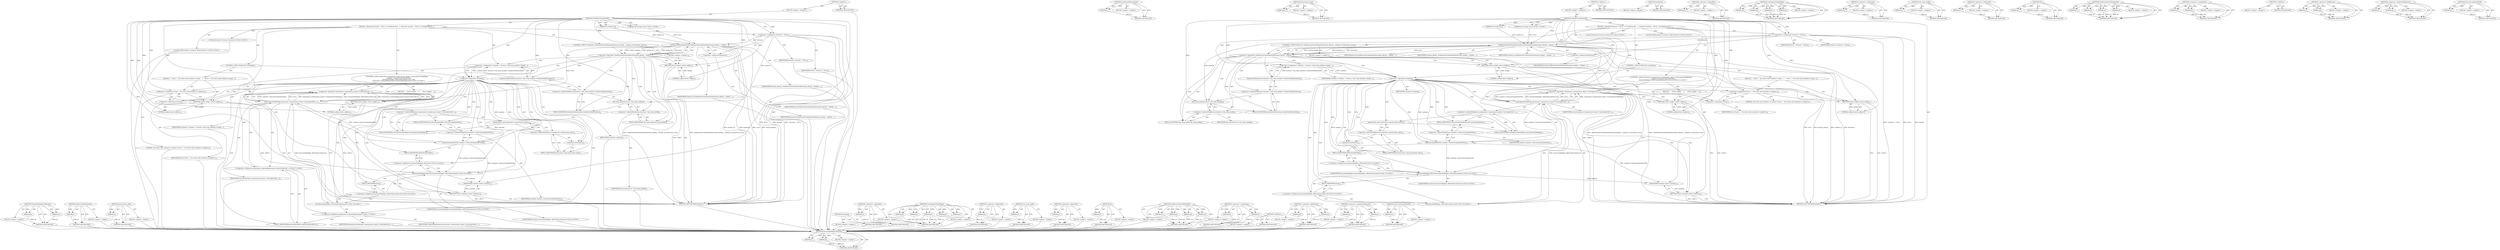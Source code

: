 digraph "GetLastCommittedURL" {
vulnerable_167 [label=<(METHOD,SessionTabHelper.IdForTab)>];
vulnerable_168 [label=<(PARAM,p1)>];
vulnerable_169 [label=<(PARAM,p2)>];
vulnerable_170 [label=<(BLOCK,&lt;empty&gt;,&lt;empty&gt;)>];
vulnerable_171 [label=<(METHOD_RETURN,ANY)>];
vulnerable_123 [label=<(METHOD,GetActiveWebContents)>];
vulnerable_124 [label=<(PARAM,p1)>];
vulnerable_125 [label=<(BLOCK,&lt;empty&gt;,&lt;empty&gt;)>];
vulnerable_126 [label=<(METHOD_RETURN,ANY)>];
vulnerable_147 [label=<(METHOD,permissions_data)>];
vulnerable_148 [label=<(PARAM,p1)>];
vulnerable_149 [label=<(BLOCK,&lt;empty&gt;,&lt;empty&gt;)>];
vulnerable_150 [label=<(METHOD_RETURN,ANY)>];
vulnerable_6 [label=<(METHOD,&lt;global&gt;)<SUB>1</SUB>>];
vulnerable_7 [label=<(BLOCK,&lt;empty&gt;,&lt;empty&gt;)<SUB>1</SUB>>];
vulnerable_8 [label=<(METHOD,GetWebContentsForID)<SUB>1</SUB>>];
vulnerable_9 [label=<(PARAM,int window_id)<SUB>2</SUB>>];
vulnerable_10 [label="<(PARAM,std::string* error)<SUB>3</SUB>>"];
vulnerable_11 [label=<(BLOCK,{
  Browser* browser = NULL;
  if (!GetBrowserF...,{
  Browser* browser = NULL;
  if (!GetBrowserF...)<SUB>3</SUB>>];
vulnerable_12 [label="<(LOCAL,Browser* browser: Browser*)<SUB>4</SUB>>"];
vulnerable_13 [label=<(&lt;operator&gt;.assignment,* browser = NULL)<SUB>4</SUB>>];
vulnerable_14 [label=<(IDENTIFIER,browser,* browser = NULL)<SUB>4</SUB>>];
vulnerable_15 [label=<(IDENTIFIER,NULL,* browser = NULL)<SUB>4</SUB>>];
vulnerable_16 [label=<(CONTROL_STRUCTURE,IF,if (!GetBrowserFromWindowID(chrome_details_, window_id, &amp;browser, error)))<SUB>5</SUB>>];
vulnerable_17 [label=<(&lt;operator&gt;.logicalNot,!GetBrowserFromWindowID(chrome_details_, window...)<SUB>5</SUB>>];
vulnerable_18 [label=<(GetBrowserFromWindowID,GetBrowserFromWindowID(chrome_details_, window_...)<SUB>5</SUB>>];
vulnerable_19 [label=<(IDENTIFIER,chrome_details_,GetBrowserFromWindowID(chrome_details_, window_...)<SUB>5</SUB>>];
vulnerable_20 [label=<(IDENTIFIER,window_id,GetBrowserFromWindowID(chrome_details_, window_...)<SUB>5</SUB>>];
vulnerable_21 [label=<(&lt;operator&gt;.addressOf,&amp;browser)<SUB>5</SUB>>];
vulnerable_22 [label=<(IDENTIFIER,browser,GetBrowserFromWindowID(chrome_details_, window_...)<SUB>5</SUB>>];
vulnerable_23 [label=<(IDENTIFIER,error,GetBrowserFromWindowID(chrome_details_, window_...)<SUB>5</SUB>>];
vulnerable_24 [label=<(BLOCK,&lt;empty&gt;,&lt;empty&gt;)<SUB>6</SUB>>];
vulnerable_25 [label=<(RETURN,return nullptr;,return nullptr;)<SUB>6</SUB>>];
vulnerable_26 [label=<(LITERAL,nullptr,return nullptr;)<SUB>6</SUB>>];
vulnerable_27 [label="<(LOCAL,WebContents* contents: WebContents*)<SUB>8</SUB>>"];
vulnerable_28 [label=<(&lt;operator&gt;.assignment,* contents = browser-&gt;tab_strip_model()-&gt;GetAct...)<SUB>8</SUB>>];
vulnerable_29 [label=<(IDENTIFIER,contents,* contents = browser-&gt;tab_strip_model()-&gt;GetAct...)<SUB>8</SUB>>];
vulnerable_30 [label=<(GetActiveWebContents,browser-&gt;tab_strip_model()-&gt;GetActiveWebContents())<SUB>8</SUB>>];
vulnerable_31 [label=<(&lt;operator&gt;.indirectFieldAccess,browser-&gt;tab_strip_model()-&gt;GetActiveWebContents)<SUB>8</SUB>>];
vulnerable_32 [label=<(tab_strip_model,browser-&gt;tab_strip_model())<SUB>8</SUB>>];
vulnerable_33 [label=<(&lt;operator&gt;.indirectFieldAccess,browser-&gt;tab_strip_model)<SUB>8</SUB>>];
vulnerable_34 [label=<(IDENTIFIER,browser,browser-&gt;tab_strip_model())<SUB>8</SUB>>];
vulnerable_35 [label=<(FIELD_IDENTIFIER,tab_strip_model,tab_strip_model)<SUB>8</SUB>>];
vulnerable_36 [label=<(FIELD_IDENTIFIER,GetActiveWebContents,GetActiveWebContents)<SUB>8</SUB>>];
vulnerable_37 [label=<(CONTROL_STRUCTURE,IF,if (!contents))<SUB>9</SUB>>];
vulnerable_38 [label=<(&lt;operator&gt;.logicalNot,!contents)<SUB>9</SUB>>];
vulnerable_39 [label=<(IDENTIFIER,contents,!contents)<SUB>9</SUB>>];
vulnerable_40 [label=<(BLOCK,{
    *error = &quot;No active web contents to captu...,{
    *error = &quot;No active web contents to captu...)<SUB>9</SUB>>];
vulnerable_41 [label=<(&lt;operator&gt;.assignment,*error = &quot;No active web contents to capture&quot;)<SUB>10</SUB>>];
vulnerable_42 [label=<(&lt;operator&gt;.indirection,*error)<SUB>10</SUB>>];
vulnerable_43 [label=<(IDENTIFIER,error,*error = &quot;No active web contents to capture&quot;)<SUB>10</SUB>>];
vulnerable_44 [label=<(LITERAL,&quot;No active web contents to capture&quot;,*error = &quot;No active web contents to capture&quot;)<SUB>10</SUB>>];
vulnerable_45 [label=<(RETURN,return nullptr;,return nullptr;)<SUB>11</SUB>>];
vulnerable_46 [label=<(LITERAL,nullptr,return nullptr;)<SUB>11</SUB>>];
vulnerable_47 [label="<(CONTROL_STRUCTURE,IF,if (!extension()-&gt;permissions_data()-&gt;CanCaptureVisiblePage(
           contents-&gt;GetLastCommittedURL(),
          SessionTabHelper::IdForTab(contents).id(), error)))<SUB>14</SUB>>"];
vulnerable_48 [label=<(&lt;operator&gt;.logicalNot,!extension()-&gt;permissions_data()-&gt;CanCaptureVis...)<SUB>14</SUB>>];
vulnerable_49 [label=<(CanCaptureVisiblePage,extension()-&gt;permissions_data()-&gt;CanCaptureVisi...)<SUB>14</SUB>>];
vulnerable_50 [label=<(&lt;operator&gt;.indirectFieldAccess,extension()-&gt;permissions_data()-&gt;CanCaptureVisi...)<SUB>14</SUB>>];
vulnerable_51 [label=<(permissions_data,extension()-&gt;permissions_data())<SUB>14</SUB>>];
vulnerable_52 [label=<(&lt;operator&gt;.indirectFieldAccess,extension()-&gt;permissions_data)<SUB>14</SUB>>];
vulnerable_53 [label=<(extension,extension())<SUB>14</SUB>>];
vulnerable_54 [label=<(FIELD_IDENTIFIER,permissions_data,permissions_data)<SUB>14</SUB>>];
vulnerable_55 [label=<(FIELD_IDENTIFIER,CanCaptureVisiblePage,CanCaptureVisiblePage)<SUB>14</SUB>>];
vulnerable_56 [label=<(GetLastCommittedURL,contents-&gt;GetLastCommittedURL())<SUB>15</SUB>>];
vulnerable_57 [label=<(&lt;operator&gt;.indirectFieldAccess,contents-&gt;GetLastCommittedURL)<SUB>15</SUB>>];
vulnerable_58 [label=<(IDENTIFIER,contents,contents-&gt;GetLastCommittedURL())<SUB>15</SUB>>];
vulnerable_59 [label=<(FIELD_IDENTIFIER,GetLastCommittedURL,GetLastCommittedURL)<SUB>15</SUB>>];
vulnerable_60 [label="<(id,SessionTabHelper::IdForTab(contents).id())<SUB>16</SUB>>"];
vulnerable_61 [label="<(&lt;operator&gt;.fieldAccess,SessionTabHelper::IdForTab(contents).id)<SUB>16</SUB>>"];
vulnerable_62 [label="<(SessionTabHelper.IdForTab,SessionTabHelper::IdForTab(contents))<SUB>16</SUB>>"];
vulnerable_63 [label="<(&lt;operator&gt;.fieldAccess,SessionTabHelper::IdForTab)<SUB>16</SUB>>"];
vulnerable_64 [label="<(IDENTIFIER,SessionTabHelper,SessionTabHelper::IdForTab(contents))<SUB>16</SUB>>"];
vulnerable_65 [label=<(FIELD_IDENTIFIER,IdForTab,IdForTab)<SUB>16</SUB>>];
vulnerable_66 [label="<(IDENTIFIER,contents,SessionTabHelper::IdForTab(contents))<SUB>16</SUB>>"];
vulnerable_67 [label=<(FIELD_IDENTIFIER,id,id)<SUB>16</SUB>>];
vulnerable_68 [label=<(IDENTIFIER,error,extension()-&gt;permissions_data()-&gt;CanCaptureVisi...)<SUB>16</SUB>>];
vulnerable_69 [label=<(BLOCK,{
     return nullptr;
   },{
     return nullptr;
   })<SUB>16</SUB>>];
vulnerable_70 [label=<(RETURN,return nullptr;,return nullptr;)<SUB>17</SUB>>];
vulnerable_71 [label=<(LITERAL,nullptr,return nullptr;)<SUB>17</SUB>>];
vulnerable_72 [label=<(RETURN,return contents;,return contents;)<SUB>19</SUB>>];
vulnerable_73 [label=<(IDENTIFIER,contents,return contents;)<SUB>19</SUB>>];
vulnerable_74 [label=<(METHOD_RETURN,WebContents)<SUB>1</SUB>>];
vulnerable_76 [label=<(METHOD_RETURN,ANY)<SUB>1</SUB>>];
vulnerable_151 [label=<(METHOD,extension)>];
vulnerable_152 [label=<(BLOCK,&lt;empty&gt;,&lt;empty&gt;)>];
vulnerable_153 [label=<(METHOD_RETURN,ANY)>];
vulnerable_108 [label=<(METHOD,&lt;operator&gt;.logicalNot)>];
vulnerable_109 [label=<(PARAM,p1)>];
vulnerable_110 [label=<(BLOCK,&lt;empty&gt;,&lt;empty&gt;)>];
vulnerable_111 [label=<(METHOD_RETURN,ANY)>];
vulnerable_140 [label=<(METHOD,CanCaptureVisiblePage)>];
vulnerable_141 [label=<(PARAM,p1)>];
vulnerable_142 [label=<(PARAM,p2)>];
vulnerable_143 [label=<(PARAM,p3)>];
vulnerable_144 [label=<(PARAM,p4)>];
vulnerable_145 [label=<(BLOCK,&lt;empty&gt;,&lt;empty&gt;)>];
vulnerable_146 [label=<(METHOD_RETURN,ANY)>];
vulnerable_136 [label=<(METHOD,&lt;operator&gt;.indirection)>];
vulnerable_137 [label=<(PARAM,p1)>];
vulnerable_138 [label=<(BLOCK,&lt;empty&gt;,&lt;empty&gt;)>];
vulnerable_139 [label=<(METHOD_RETURN,ANY)>];
vulnerable_132 [label=<(METHOD,tab_strip_model)>];
vulnerable_133 [label=<(PARAM,p1)>];
vulnerable_134 [label=<(BLOCK,&lt;empty&gt;,&lt;empty&gt;)>];
vulnerable_135 [label=<(METHOD_RETURN,ANY)>];
vulnerable_119 [label=<(METHOD,&lt;operator&gt;.addressOf)>];
vulnerable_120 [label=<(PARAM,p1)>];
vulnerable_121 [label=<(BLOCK,&lt;empty&gt;,&lt;empty&gt;)>];
vulnerable_122 [label=<(METHOD_RETURN,ANY)>];
vulnerable_158 [label=<(METHOD,id)>];
vulnerable_159 [label=<(PARAM,p1)>];
vulnerable_160 [label=<(BLOCK,&lt;empty&gt;,&lt;empty&gt;)>];
vulnerable_161 [label=<(METHOD_RETURN,ANY)>];
vulnerable_112 [label=<(METHOD,GetBrowserFromWindowID)>];
vulnerable_113 [label=<(PARAM,p1)>];
vulnerable_114 [label=<(PARAM,p2)>];
vulnerable_115 [label=<(PARAM,p3)>];
vulnerable_116 [label=<(PARAM,p4)>];
vulnerable_117 [label=<(BLOCK,&lt;empty&gt;,&lt;empty&gt;)>];
vulnerable_118 [label=<(METHOD_RETURN,ANY)>];
vulnerable_103 [label=<(METHOD,&lt;operator&gt;.assignment)>];
vulnerable_104 [label=<(PARAM,p1)>];
vulnerable_105 [label=<(PARAM,p2)>];
vulnerable_106 [label=<(BLOCK,&lt;empty&gt;,&lt;empty&gt;)>];
vulnerable_107 [label=<(METHOD_RETURN,ANY)>];
vulnerable_97 [label=<(METHOD,&lt;global&gt;)<SUB>1</SUB>>];
vulnerable_98 [label=<(BLOCK,&lt;empty&gt;,&lt;empty&gt;)>];
vulnerable_99 [label=<(METHOD_RETURN,ANY)>];
vulnerable_162 [label=<(METHOD,&lt;operator&gt;.fieldAccess)>];
vulnerable_163 [label=<(PARAM,p1)>];
vulnerable_164 [label=<(PARAM,p2)>];
vulnerable_165 [label=<(BLOCK,&lt;empty&gt;,&lt;empty&gt;)>];
vulnerable_166 [label=<(METHOD_RETURN,ANY)>];
vulnerable_127 [label=<(METHOD,&lt;operator&gt;.indirectFieldAccess)>];
vulnerable_128 [label=<(PARAM,p1)>];
vulnerable_129 [label=<(PARAM,p2)>];
vulnerable_130 [label=<(BLOCK,&lt;empty&gt;,&lt;empty&gt;)>];
vulnerable_131 [label=<(METHOD_RETURN,ANY)>];
vulnerable_154 [label=<(METHOD,GetLastCommittedURL)>];
vulnerable_155 [label=<(PARAM,p1)>];
vulnerable_156 [label=<(BLOCK,&lt;empty&gt;,&lt;empty&gt;)>];
vulnerable_157 [label=<(METHOD_RETURN,ANY)>];
fixed_175 [label=<(METHOD,SessionTabHelper.IdForTab)>];
fixed_176 [label=<(PARAM,p1)>];
fixed_177 [label=<(PARAM,p2)>];
fixed_178 [label=<(BLOCK,&lt;empty&gt;,&lt;empty&gt;)>];
fixed_179 [label=<(METHOD_RETURN,ANY)>];
fixed_130 [label=<(METHOD,GetActiveWebContents)>];
fixed_131 [label=<(PARAM,p1)>];
fixed_132 [label=<(BLOCK,&lt;empty&gt;,&lt;empty&gt;)>];
fixed_133 [label=<(METHOD_RETURN,ANY)>];
fixed_155 [label=<(METHOD,permissions_data)>];
fixed_156 [label=<(PARAM,p1)>];
fixed_157 [label=<(BLOCK,&lt;empty&gt;,&lt;empty&gt;)>];
fixed_158 [label=<(METHOD_RETURN,ANY)>];
fixed_6 [label=<(METHOD,&lt;global&gt;)<SUB>1</SUB>>];
fixed_7 [label=<(BLOCK,&lt;empty&gt;,&lt;empty&gt;)<SUB>1</SUB>>];
fixed_8 [label=<(METHOD,GetWebContentsForID)<SUB>1</SUB>>];
fixed_9 [label=<(PARAM,int window_id)<SUB>2</SUB>>];
fixed_10 [label="<(PARAM,std::string* error)<SUB>3</SUB>>"];
fixed_11 [label=<(BLOCK,{
  Browser* browser = NULL;
  if (!GetBrowserF...,{
  Browser* browser = NULL;
  if (!GetBrowserF...)<SUB>3</SUB>>];
fixed_12 [label="<(LOCAL,Browser* browser: Browser*)<SUB>4</SUB>>"];
fixed_13 [label=<(&lt;operator&gt;.assignment,* browser = NULL)<SUB>4</SUB>>];
fixed_14 [label=<(IDENTIFIER,browser,* browser = NULL)<SUB>4</SUB>>];
fixed_15 [label=<(IDENTIFIER,NULL,* browser = NULL)<SUB>4</SUB>>];
fixed_16 [label=<(CONTROL_STRUCTURE,IF,if (!GetBrowserFromWindowID(chrome_details_, window_id, &amp;browser, error)))<SUB>5</SUB>>];
fixed_17 [label=<(&lt;operator&gt;.logicalNot,!GetBrowserFromWindowID(chrome_details_, window...)<SUB>5</SUB>>];
fixed_18 [label=<(GetBrowserFromWindowID,GetBrowserFromWindowID(chrome_details_, window_...)<SUB>5</SUB>>];
fixed_19 [label=<(IDENTIFIER,chrome_details_,GetBrowserFromWindowID(chrome_details_, window_...)<SUB>5</SUB>>];
fixed_20 [label=<(IDENTIFIER,window_id,GetBrowserFromWindowID(chrome_details_, window_...)<SUB>5</SUB>>];
fixed_21 [label=<(&lt;operator&gt;.addressOf,&amp;browser)<SUB>5</SUB>>];
fixed_22 [label=<(IDENTIFIER,browser,GetBrowserFromWindowID(chrome_details_, window_...)<SUB>5</SUB>>];
fixed_23 [label=<(IDENTIFIER,error,GetBrowserFromWindowID(chrome_details_, window_...)<SUB>5</SUB>>];
fixed_24 [label=<(BLOCK,&lt;empty&gt;,&lt;empty&gt;)<SUB>6</SUB>>];
fixed_25 [label=<(RETURN,return nullptr;,return nullptr;)<SUB>6</SUB>>];
fixed_26 [label=<(LITERAL,nullptr,return nullptr;)<SUB>6</SUB>>];
fixed_27 [label="<(LOCAL,WebContents* contents: WebContents*)<SUB>8</SUB>>"];
fixed_28 [label=<(&lt;operator&gt;.assignment,* contents = browser-&gt;tab_strip_model()-&gt;GetAct...)<SUB>8</SUB>>];
fixed_29 [label=<(IDENTIFIER,contents,* contents = browser-&gt;tab_strip_model()-&gt;GetAct...)<SUB>8</SUB>>];
fixed_30 [label=<(GetActiveWebContents,browser-&gt;tab_strip_model()-&gt;GetActiveWebContents())<SUB>8</SUB>>];
fixed_31 [label=<(&lt;operator&gt;.indirectFieldAccess,browser-&gt;tab_strip_model()-&gt;GetActiveWebContents)<SUB>8</SUB>>];
fixed_32 [label=<(tab_strip_model,browser-&gt;tab_strip_model())<SUB>8</SUB>>];
fixed_33 [label=<(&lt;operator&gt;.indirectFieldAccess,browser-&gt;tab_strip_model)<SUB>8</SUB>>];
fixed_34 [label=<(IDENTIFIER,browser,browser-&gt;tab_strip_model())<SUB>8</SUB>>];
fixed_35 [label=<(FIELD_IDENTIFIER,tab_strip_model,tab_strip_model)<SUB>8</SUB>>];
fixed_36 [label=<(FIELD_IDENTIFIER,GetActiveWebContents,GetActiveWebContents)<SUB>8</SUB>>];
fixed_37 [label=<(CONTROL_STRUCTURE,IF,if (!contents))<SUB>9</SUB>>];
fixed_38 [label=<(&lt;operator&gt;.logicalNot,!contents)<SUB>9</SUB>>];
fixed_39 [label=<(IDENTIFIER,contents,!contents)<SUB>9</SUB>>];
fixed_40 [label=<(BLOCK,{
    *error = &quot;No active web contents to captu...,{
    *error = &quot;No active web contents to captu...)<SUB>9</SUB>>];
fixed_41 [label=<(&lt;operator&gt;.assignment,*error = &quot;No active web contents to capture&quot;)<SUB>10</SUB>>];
fixed_42 [label=<(&lt;operator&gt;.indirection,*error)<SUB>10</SUB>>];
fixed_43 [label=<(IDENTIFIER,error,*error = &quot;No active web contents to capture&quot;)<SUB>10</SUB>>];
fixed_44 [label=<(LITERAL,&quot;No active web contents to capture&quot;,*error = &quot;No active web contents to capture&quot;)<SUB>10</SUB>>];
fixed_45 [label=<(RETURN,return nullptr;,return nullptr;)<SUB>11</SUB>>];
fixed_46 [label=<(LITERAL,nullptr,return nullptr;)<SUB>11</SUB>>];
fixed_47 [label="<(CONTROL_STRUCTURE,IF,if (!extension()-&gt;permissions_data()-&gt;CanCaptureVisiblePage(
           contents-&gt;GetLastCommittedURL(),
          SessionTabHelper::IdForTab(contents).id(), error,
          extensions::CaptureRequirement::kActiveTabOrAllUrls)))<SUB>14</SUB>>"];
fixed_48 [label=<(&lt;operator&gt;.logicalNot,!extension()-&gt;permissions_data()-&gt;CanCaptureVis...)<SUB>14</SUB>>];
fixed_49 [label=<(CanCaptureVisiblePage,extension()-&gt;permissions_data()-&gt;CanCaptureVisi...)<SUB>14</SUB>>];
fixed_50 [label=<(&lt;operator&gt;.indirectFieldAccess,extension()-&gt;permissions_data()-&gt;CanCaptureVisi...)<SUB>14</SUB>>];
fixed_51 [label=<(permissions_data,extension()-&gt;permissions_data())<SUB>14</SUB>>];
fixed_52 [label=<(&lt;operator&gt;.indirectFieldAccess,extension()-&gt;permissions_data)<SUB>14</SUB>>];
fixed_53 [label=<(extension,extension())<SUB>14</SUB>>];
fixed_54 [label=<(FIELD_IDENTIFIER,permissions_data,permissions_data)<SUB>14</SUB>>];
fixed_55 [label=<(FIELD_IDENTIFIER,CanCaptureVisiblePage,CanCaptureVisiblePage)<SUB>14</SUB>>];
fixed_56 [label=<(GetLastCommittedURL,contents-&gt;GetLastCommittedURL())<SUB>15</SUB>>];
fixed_57 [label=<(&lt;operator&gt;.indirectFieldAccess,contents-&gt;GetLastCommittedURL)<SUB>15</SUB>>];
fixed_58 [label=<(IDENTIFIER,contents,contents-&gt;GetLastCommittedURL())<SUB>15</SUB>>];
fixed_59 [label=<(FIELD_IDENTIFIER,GetLastCommittedURL,GetLastCommittedURL)<SUB>15</SUB>>];
fixed_60 [label="<(id,SessionTabHelper::IdForTab(contents).id())<SUB>16</SUB>>"];
fixed_61 [label="<(&lt;operator&gt;.fieldAccess,SessionTabHelper::IdForTab(contents).id)<SUB>16</SUB>>"];
fixed_62 [label="<(SessionTabHelper.IdForTab,SessionTabHelper::IdForTab(contents))<SUB>16</SUB>>"];
fixed_63 [label="<(&lt;operator&gt;.fieldAccess,SessionTabHelper::IdForTab)<SUB>16</SUB>>"];
fixed_64 [label="<(IDENTIFIER,SessionTabHelper,SessionTabHelper::IdForTab(contents))<SUB>16</SUB>>"];
fixed_65 [label=<(FIELD_IDENTIFIER,IdForTab,IdForTab)<SUB>16</SUB>>];
fixed_66 [label="<(IDENTIFIER,contents,SessionTabHelper::IdForTab(contents))<SUB>16</SUB>>"];
fixed_67 [label=<(FIELD_IDENTIFIER,id,id)<SUB>16</SUB>>];
fixed_68 [label=<(IDENTIFIER,error,extension()-&gt;permissions_data()-&gt;CanCaptureVisi...)<SUB>16</SUB>>];
fixed_69 [label="<(&lt;operator&gt;.fieldAccess,extensions::CaptureRequirement::kActiveTabOrAll...)<SUB>17</SUB>>"];
fixed_70 [label="<(&lt;operator&gt;.fieldAccess,extensions::CaptureRequirement)<SUB>17</SUB>>"];
fixed_71 [label=<(IDENTIFIER,extensions,extension()-&gt;permissions_data()-&gt;CanCaptureVisi...)<SUB>17</SUB>>];
fixed_72 [label=<(IDENTIFIER,CaptureRequirement,extension()-&gt;permissions_data()-&gt;CanCaptureVisi...)<SUB>17</SUB>>];
fixed_73 [label=<(FIELD_IDENTIFIER,kActiveTabOrAllUrls,kActiveTabOrAllUrls)<SUB>17</SUB>>];
fixed_74 [label=<(BLOCK,{
     return nullptr;
   },{
     return nullptr;
   })<SUB>17</SUB>>];
fixed_75 [label=<(RETURN,return nullptr;,return nullptr;)<SUB>18</SUB>>];
fixed_76 [label=<(LITERAL,nullptr,return nullptr;)<SUB>18</SUB>>];
fixed_77 [label=<(RETURN,return contents;,return contents;)<SUB>20</SUB>>];
fixed_78 [label=<(IDENTIFIER,contents,return contents;)<SUB>20</SUB>>];
fixed_79 [label=<(METHOD_RETURN,WebContents)<SUB>1</SUB>>];
fixed_81 [label=<(METHOD_RETURN,ANY)<SUB>1</SUB>>];
fixed_159 [label=<(METHOD,extension)>];
fixed_160 [label=<(BLOCK,&lt;empty&gt;,&lt;empty&gt;)>];
fixed_161 [label=<(METHOD_RETURN,ANY)>];
fixed_115 [label=<(METHOD,&lt;operator&gt;.logicalNot)>];
fixed_116 [label=<(PARAM,p1)>];
fixed_117 [label=<(BLOCK,&lt;empty&gt;,&lt;empty&gt;)>];
fixed_118 [label=<(METHOD_RETURN,ANY)>];
fixed_147 [label=<(METHOD,CanCaptureVisiblePage)>];
fixed_148 [label=<(PARAM,p1)>];
fixed_149 [label=<(PARAM,p2)>];
fixed_150 [label=<(PARAM,p3)>];
fixed_151 [label=<(PARAM,p4)>];
fixed_152 [label=<(PARAM,p5)>];
fixed_153 [label=<(BLOCK,&lt;empty&gt;,&lt;empty&gt;)>];
fixed_154 [label=<(METHOD_RETURN,ANY)>];
fixed_143 [label=<(METHOD,&lt;operator&gt;.indirection)>];
fixed_144 [label=<(PARAM,p1)>];
fixed_145 [label=<(BLOCK,&lt;empty&gt;,&lt;empty&gt;)>];
fixed_146 [label=<(METHOD_RETURN,ANY)>];
fixed_139 [label=<(METHOD,tab_strip_model)>];
fixed_140 [label=<(PARAM,p1)>];
fixed_141 [label=<(BLOCK,&lt;empty&gt;,&lt;empty&gt;)>];
fixed_142 [label=<(METHOD_RETURN,ANY)>];
fixed_126 [label=<(METHOD,&lt;operator&gt;.addressOf)>];
fixed_127 [label=<(PARAM,p1)>];
fixed_128 [label=<(BLOCK,&lt;empty&gt;,&lt;empty&gt;)>];
fixed_129 [label=<(METHOD_RETURN,ANY)>];
fixed_166 [label=<(METHOD,id)>];
fixed_167 [label=<(PARAM,p1)>];
fixed_168 [label=<(BLOCK,&lt;empty&gt;,&lt;empty&gt;)>];
fixed_169 [label=<(METHOD_RETURN,ANY)>];
fixed_119 [label=<(METHOD,GetBrowserFromWindowID)>];
fixed_120 [label=<(PARAM,p1)>];
fixed_121 [label=<(PARAM,p2)>];
fixed_122 [label=<(PARAM,p3)>];
fixed_123 [label=<(PARAM,p4)>];
fixed_124 [label=<(BLOCK,&lt;empty&gt;,&lt;empty&gt;)>];
fixed_125 [label=<(METHOD_RETURN,ANY)>];
fixed_110 [label=<(METHOD,&lt;operator&gt;.assignment)>];
fixed_111 [label=<(PARAM,p1)>];
fixed_112 [label=<(PARAM,p2)>];
fixed_113 [label=<(BLOCK,&lt;empty&gt;,&lt;empty&gt;)>];
fixed_114 [label=<(METHOD_RETURN,ANY)>];
fixed_104 [label=<(METHOD,&lt;global&gt;)<SUB>1</SUB>>];
fixed_105 [label=<(BLOCK,&lt;empty&gt;,&lt;empty&gt;)>];
fixed_106 [label=<(METHOD_RETURN,ANY)>];
fixed_170 [label=<(METHOD,&lt;operator&gt;.fieldAccess)>];
fixed_171 [label=<(PARAM,p1)>];
fixed_172 [label=<(PARAM,p2)>];
fixed_173 [label=<(BLOCK,&lt;empty&gt;,&lt;empty&gt;)>];
fixed_174 [label=<(METHOD_RETURN,ANY)>];
fixed_134 [label=<(METHOD,&lt;operator&gt;.indirectFieldAccess)>];
fixed_135 [label=<(PARAM,p1)>];
fixed_136 [label=<(PARAM,p2)>];
fixed_137 [label=<(BLOCK,&lt;empty&gt;,&lt;empty&gt;)>];
fixed_138 [label=<(METHOD_RETURN,ANY)>];
fixed_162 [label=<(METHOD,GetLastCommittedURL)>];
fixed_163 [label=<(PARAM,p1)>];
fixed_164 [label=<(BLOCK,&lt;empty&gt;,&lt;empty&gt;)>];
fixed_165 [label=<(METHOD_RETURN,ANY)>];
vulnerable_167 -> vulnerable_168  [key=0, label="AST: "];
vulnerable_167 -> vulnerable_168  [key=1, label="DDG: "];
vulnerable_167 -> vulnerable_170  [key=0, label="AST: "];
vulnerable_167 -> vulnerable_169  [key=0, label="AST: "];
vulnerable_167 -> vulnerable_169  [key=1, label="DDG: "];
vulnerable_167 -> vulnerable_171  [key=0, label="AST: "];
vulnerable_167 -> vulnerable_171  [key=1, label="CFG: "];
vulnerable_168 -> vulnerable_171  [key=0, label="DDG: p1"];
vulnerable_169 -> vulnerable_171  [key=0, label="DDG: p2"];
vulnerable_123 -> vulnerable_124  [key=0, label="AST: "];
vulnerable_123 -> vulnerable_124  [key=1, label="DDG: "];
vulnerable_123 -> vulnerable_125  [key=0, label="AST: "];
vulnerable_123 -> vulnerable_126  [key=0, label="AST: "];
vulnerable_123 -> vulnerable_126  [key=1, label="CFG: "];
vulnerable_124 -> vulnerable_126  [key=0, label="DDG: p1"];
vulnerable_147 -> vulnerable_148  [key=0, label="AST: "];
vulnerable_147 -> vulnerable_148  [key=1, label="DDG: "];
vulnerable_147 -> vulnerable_149  [key=0, label="AST: "];
vulnerable_147 -> vulnerable_150  [key=0, label="AST: "];
vulnerable_147 -> vulnerable_150  [key=1, label="CFG: "];
vulnerable_148 -> vulnerable_150  [key=0, label="DDG: p1"];
vulnerable_6 -> vulnerable_7  [key=0, label="AST: "];
vulnerable_6 -> vulnerable_76  [key=0, label="AST: "];
vulnerable_6 -> vulnerable_76  [key=1, label="CFG: "];
vulnerable_7 -> vulnerable_8  [key=0, label="AST: "];
vulnerable_8 -> vulnerable_9  [key=0, label="AST: "];
vulnerable_8 -> vulnerable_9  [key=1, label="DDG: "];
vulnerable_8 -> vulnerable_10  [key=0, label="AST: "];
vulnerable_8 -> vulnerable_10  [key=1, label="DDG: "];
vulnerable_8 -> vulnerable_11  [key=0, label="AST: "];
vulnerable_8 -> vulnerable_74  [key=0, label="AST: "];
vulnerable_8 -> vulnerable_13  [key=0, label="CFG: "];
vulnerable_8 -> vulnerable_13  [key=1, label="DDG: "];
vulnerable_8 -> vulnerable_73  [key=0, label="DDG: "];
vulnerable_8 -> vulnerable_25  [key=0, label="DDG: "];
vulnerable_8 -> vulnerable_38  [key=0, label="DDG: "];
vulnerable_8 -> vulnerable_41  [key=0, label="DDG: "];
vulnerable_8 -> vulnerable_45  [key=0, label="DDG: "];
vulnerable_8 -> vulnerable_70  [key=0, label="DDG: "];
vulnerable_8 -> vulnerable_18  [key=0, label="DDG: "];
vulnerable_8 -> vulnerable_26  [key=0, label="DDG: "];
vulnerable_8 -> vulnerable_46  [key=0, label="DDG: "];
vulnerable_8 -> vulnerable_49  [key=0, label="DDG: "];
vulnerable_8 -> vulnerable_71  [key=0, label="DDG: "];
vulnerable_8 -> vulnerable_32  [key=0, label="DDG: "];
vulnerable_8 -> vulnerable_62  [key=0, label="DDG: "];
vulnerable_9 -> vulnerable_18  [key=0, label="DDG: window_id"];
vulnerable_10 -> vulnerable_18  [key=0, label="DDG: error"];
vulnerable_11 -> vulnerable_12  [key=0, label="AST: "];
vulnerable_11 -> vulnerable_13  [key=0, label="AST: "];
vulnerable_11 -> vulnerable_16  [key=0, label="AST: "];
vulnerable_11 -> vulnerable_27  [key=0, label="AST: "];
vulnerable_11 -> vulnerable_28  [key=0, label="AST: "];
vulnerable_11 -> vulnerable_37  [key=0, label="AST: "];
vulnerable_11 -> vulnerable_47  [key=0, label="AST: "];
vulnerable_11 -> vulnerable_72  [key=0, label="AST: "];
vulnerable_13 -> vulnerable_14  [key=0, label="AST: "];
vulnerable_13 -> vulnerable_15  [key=0, label="AST: "];
vulnerable_13 -> vulnerable_21  [key=0, label="CFG: "];
vulnerable_13 -> vulnerable_74  [key=0, label="DDG: browser"];
vulnerable_13 -> vulnerable_74  [key=1, label="DDG: * browser = NULL"];
vulnerable_13 -> vulnerable_74  [key=2, label="DDG: NULL"];
vulnerable_13 -> vulnerable_18  [key=0, label="DDG: browser"];
vulnerable_13 -> vulnerable_32  [key=0, label="DDG: browser"];
vulnerable_16 -> vulnerable_17  [key=0, label="AST: "];
vulnerable_16 -> vulnerable_24  [key=0, label="AST: "];
vulnerable_17 -> vulnerable_18  [key=0, label="AST: "];
vulnerable_17 -> vulnerable_25  [key=0, label="CFG: "];
vulnerable_17 -> vulnerable_25  [key=1, label="CDG: "];
vulnerable_17 -> vulnerable_35  [key=0, label="CFG: "];
vulnerable_17 -> vulnerable_35  [key=1, label="CDG: "];
vulnerable_17 -> vulnerable_74  [key=0, label="DDG: GetBrowserFromWindowID(chrome_details_, window_id, &amp;browser, error)"];
vulnerable_17 -> vulnerable_74  [key=1, label="DDG: !GetBrowserFromWindowID(chrome_details_, window_id, &amp;browser, error)"];
vulnerable_17 -> vulnerable_30  [key=0, label="CDG: "];
vulnerable_17 -> vulnerable_32  [key=0, label="CDG: "];
vulnerable_17 -> vulnerable_33  [key=0, label="CDG: "];
vulnerable_17 -> vulnerable_28  [key=0, label="CDG: "];
vulnerable_17 -> vulnerable_36  [key=0, label="CDG: "];
vulnerable_17 -> vulnerable_38  [key=0, label="CDG: "];
vulnerable_17 -> vulnerable_31  [key=0, label="CDG: "];
vulnerable_18 -> vulnerable_19  [key=0, label="AST: "];
vulnerable_18 -> vulnerable_20  [key=0, label="AST: "];
vulnerable_18 -> vulnerable_21  [key=0, label="AST: "];
vulnerable_18 -> vulnerable_23  [key=0, label="AST: "];
vulnerable_18 -> vulnerable_17  [key=0, label="CFG: "];
vulnerable_18 -> vulnerable_17  [key=1, label="DDG: chrome_details_"];
vulnerable_18 -> vulnerable_17  [key=2, label="DDG: window_id"];
vulnerable_18 -> vulnerable_17  [key=3, label="DDG: &amp;browser"];
vulnerable_18 -> vulnerable_17  [key=4, label="DDG: error"];
vulnerable_18 -> vulnerable_74  [key=0, label="DDG: window_id"];
vulnerable_18 -> vulnerable_74  [key=1, label="DDG: &amp;browser"];
vulnerable_18 -> vulnerable_74  [key=2, label="DDG: error"];
vulnerable_18 -> vulnerable_74  [key=3, label="DDG: chrome_details_"];
vulnerable_18 -> vulnerable_49  [key=0, label="DDG: error"];
vulnerable_21 -> vulnerable_22  [key=0, label="AST: "];
vulnerable_21 -> vulnerable_18  [key=0, label="CFG: "];
vulnerable_24 -> vulnerable_25  [key=0, label="AST: "];
vulnerable_25 -> vulnerable_26  [key=0, label="AST: "];
vulnerable_25 -> vulnerable_74  [key=0, label="CFG: "];
vulnerable_25 -> vulnerable_74  [key=1, label="DDG: &lt;RET&gt;"];
vulnerable_26 -> vulnerable_25  [key=0, label="DDG: nullptr"];
vulnerable_28 -> vulnerable_29  [key=0, label="AST: "];
vulnerable_28 -> vulnerable_30  [key=0, label="AST: "];
vulnerable_28 -> vulnerable_38  [key=0, label="CFG: "];
vulnerable_28 -> vulnerable_38  [key=1, label="DDG: contents"];
vulnerable_30 -> vulnerable_31  [key=0, label="AST: "];
vulnerable_30 -> vulnerable_28  [key=0, label="CFG: "];
vulnerable_30 -> vulnerable_28  [key=1, label="DDG: browser-&gt;tab_strip_model()-&gt;GetActiveWebContents"];
vulnerable_31 -> vulnerable_32  [key=0, label="AST: "];
vulnerable_31 -> vulnerable_36  [key=0, label="AST: "];
vulnerable_31 -> vulnerable_30  [key=0, label="CFG: "];
vulnerable_32 -> vulnerable_33  [key=0, label="AST: "];
vulnerable_32 -> vulnerable_36  [key=0, label="CFG: "];
vulnerable_33 -> vulnerable_34  [key=0, label="AST: "];
vulnerable_33 -> vulnerable_35  [key=0, label="AST: "];
vulnerable_33 -> vulnerable_32  [key=0, label="CFG: "];
vulnerable_35 -> vulnerable_33  [key=0, label="CFG: "];
vulnerable_36 -> vulnerable_31  [key=0, label="CFG: "];
vulnerable_37 -> vulnerable_38  [key=0, label="AST: "];
vulnerable_37 -> vulnerable_40  [key=0, label="AST: "];
vulnerable_38 -> vulnerable_39  [key=0, label="AST: "];
vulnerable_38 -> vulnerable_53  [key=0, label="CFG: "];
vulnerable_38 -> vulnerable_53  [key=1, label="CDG: "];
vulnerable_38 -> vulnerable_42  [key=0, label="CFG: "];
vulnerable_38 -> vulnerable_42  [key=1, label="CDG: "];
vulnerable_38 -> vulnerable_56  [key=0, label="DDG: contents"];
vulnerable_38 -> vulnerable_56  [key=1, label="CDG: "];
vulnerable_38 -> vulnerable_62  [key=0, label="DDG: contents"];
vulnerable_38 -> vulnerable_62  [key=1, label="CDG: "];
vulnerable_38 -> vulnerable_48  [key=0, label="CDG: "];
vulnerable_38 -> vulnerable_49  [key=0, label="CDG: "];
vulnerable_38 -> vulnerable_60  [key=0, label="CDG: "];
vulnerable_38 -> vulnerable_61  [key=0, label="CDG: "];
vulnerable_38 -> vulnerable_51  [key=0, label="CDG: "];
vulnerable_38 -> vulnerable_57  [key=0, label="CDG: "];
vulnerable_38 -> vulnerable_52  [key=0, label="CDG: "];
vulnerable_38 -> vulnerable_67  [key=0, label="CDG: "];
vulnerable_38 -> vulnerable_41  [key=0, label="CDG: "];
vulnerable_38 -> vulnerable_45  [key=0, label="CDG: "];
vulnerable_38 -> vulnerable_63  [key=0, label="CDG: "];
vulnerable_38 -> vulnerable_65  [key=0, label="CDG: "];
vulnerable_38 -> vulnerable_50  [key=0, label="CDG: "];
vulnerable_38 -> vulnerable_59  [key=0, label="CDG: "];
vulnerable_38 -> vulnerable_55  [key=0, label="CDG: "];
vulnerable_38 -> vulnerable_54  [key=0, label="CDG: "];
vulnerable_40 -> vulnerable_41  [key=0, label="AST: "];
vulnerable_40 -> vulnerable_45  [key=0, label="AST: "];
vulnerable_41 -> vulnerable_42  [key=0, label="AST: "];
vulnerable_41 -> vulnerable_44  [key=0, label="AST: "];
vulnerable_41 -> vulnerable_45  [key=0, label="CFG: "];
vulnerable_42 -> vulnerable_43  [key=0, label="AST: "];
vulnerable_42 -> vulnerable_41  [key=0, label="CFG: "];
vulnerable_45 -> vulnerable_46  [key=0, label="AST: "];
vulnerable_45 -> vulnerable_74  [key=0, label="CFG: "];
vulnerable_45 -> vulnerable_74  [key=1, label="DDG: &lt;RET&gt;"];
vulnerable_46 -> vulnerable_45  [key=0, label="DDG: nullptr"];
vulnerable_47 -> vulnerable_48  [key=0, label="AST: "];
vulnerable_47 -> vulnerable_69  [key=0, label="AST: "];
vulnerable_48 -> vulnerable_49  [key=0, label="AST: "];
vulnerable_48 -> vulnerable_70  [key=0, label="CFG: "];
vulnerable_48 -> vulnerable_70  [key=1, label="CDG: "];
vulnerable_48 -> vulnerable_72  [key=0, label="CFG: "];
vulnerable_48 -> vulnerable_72  [key=1, label="CDG: "];
vulnerable_49 -> vulnerable_50  [key=0, label="AST: "];
vulnerable_49 -> vulnerable_56  [key=0, label="AST: "];
vulnerable_49 -> vulnerable_60  [key=0, label="AST: "];
vulnerable_49 -> vulnerable_68  [key=0, label="AST: "];
vulnerable_49 -> vulnerable_48  [key=0, label="CFG: "];
vulnerable_49 -> vulnerable_48  [key=1, label="DDG: extension()-&gt;permissions_data()-&gt;CanCaptureVisiblePage"];
vulnerable_49 -> vulnerable_48  [key=2, label="DDG: contents-&gt;GetLastCommittedURL()"];
vulnerable_49 -> vulnerable_48  [key=3, label="DDG: SessionTabHelper::IdForTab(contents).id()"];
vulnerable_49 -> vulnerable_48  [key=4, label="DDG: error"];
vulnerable_50 -> vulnerable_51  [key=0, label="AST: "];
vulnerable_50 -> vulnerable_55  [key=0, label="AST: "];
vulnerable_50 -> vulnerable_59  [key=0, label="CFG: "];
vulnerable_51 -> vulnerable_52  [key=0, label="AST: "];
vulnerable_51 -> vulnerable_55  [key=0, label="CFG: "];
vulnerable_52 -> vulnerable_53  [key=0, label="AST: "];
vulnerable_52 -> vulnerable_54  [key=0, label="AST: "];
vulnerable_52 -> vulnerable_51  [key=0, label="CFG: "];
vulnerable_53 -> vulnerable_54  [key=0, label="CFG: "];
vulnerable_54 -> vulnerable_52  [key=0, label="CFG: "];
vulnerable_55 -> vulnerable_50  [key=0, label="CFG: "];
vulnerable_56 -> vulnerable_57  [key=0, label="AST: "];
vulnerable_56 -> vulnerable_65  [key=0, label="CFG: "];
vulnerable_56 -> vulnerable_73  [key=0, label="DDG: contents-&gt;GetLastCommittedURL"];
vulnerable_56 -> vulnerable_49  [key=0, label="DDG: contents-&gt;GetLastCommittedURL"];
vulnerable_56 -> vulnerable_62  [key=0, label="DDG: contents-&gt;GetLastCommittedURL"];
vulnerable_57 -> vulnerable_58  [key=0, label="AST: "];
vulnerable_57 -> vulnerable_59  [key=0, label="AST: "];
vulnerable_57 -> vulnerable_56  [key=0, label="CFG: "];
vulnerable_59 -> vulnerable_57  [key=0, label="CFG: "];
vulnerable_60 -> vulnerable_61  [key=0, label="AST: "];
vulnerable_60 -> vulnerable_49  [key=0, label="CFG: "];
vulnerable_60 -> vulnerable_49  [key=1, label="DDG: SessionTabHelper::IdForTab(contents).id"];
vulnerable_61 -> vulnerable_62  [key=0, label="AST: "];
vulnerable_61 -> vulnerable_67  [key=0, label="AST: "];
vulnerable_61 -> vulnerable_60  [key=0, label="CFG: "];
vulnerable_62 -> vulnerable_63  [key=0, label="AST: "];
vulnerable_62 -> vulnerable_66  [key=0, label="AST: "];
vulnerable_62 -> vulnerable_67  [key=0, label="CFG: "];
vulnerable_62 -> vulnerable_73  [key=0, label="DDG: contents"];
vulnerable_63 -> vulnerable_64  [key=0, label="AST: "];
vulnerable_63 -> vulnerable_65  [key=0, label="AST: "];
vulnerable_63 -> vulnerable_62  [key=0, label="CFG: "];
vulnerable_65 -> vulnerable_63  [key=0, label="CFG: "];
vulnerable_67 -> vulnerable_61  [key=0, label="CFG: "];
vulnerable_69 -> vulnerable_70  [key=0, label="AST: "];
vulnerable_70 -> vulnerable_71  [key=0, label="AST: "];
vulnerable_70 -> vulnerable_74  [key=0, label="CFG: "];
vulnerable_70 -> vulnerable_74  [key=1, label="DDG: &lt;RET&gt;"];
vulnerable_71 -> vulnerable_70  [key=0, label="DDG: nullptr"];
vulnerable_72 -> vulnerable_73  [key=0, label="AST: "];
vulnerable_72 -> vulnerable_74  [key=0, label="CFG: "];
vulnerable_72 -> vulnerable_74  [key=1, label="DDG: &lt;RET&gt;"];
vulnerable_73 -> vulnerable_72  [key=0, label="DDG: contents"];
vulnerable_151 -> vulnerable_152  [key=0, label="AST: "];
vulnerable_151 -> vulnerable_153  [key=0, label="AST: "];
vulnerable_151 -> vulnerable_153  [key=1, label="CFG: "];
vulnerable_108 -> vulnerable_109  [key=0, label="AST: "];
vulnerable_108 -> vulnerable_109  [key=1, label="DDG: "];
vulnerable_108 -> vulnerable_110  [key=0, label="AST: "];
vulnerable_108 -> vulnerable_111  [key=0, label="AST: "];
vulnerable_108 -> vulnerable_111  [key=1, label="CFG: "];
vulnerable_109 -> vulnerable_111  [key=0, label="DDG: p1"];
vulnerable_140 -> vulnerable_141  [key=0, label="AST: "];
vulnerable_140 -> vulnerable_141  [key=1, label="DDG: "];
vulnerable_140 -> vulnerable_145  [key=0, label="AST: "];
vulnerable_140 -> vulnerable_142  [key=0, label="AST: "];
vulnerable_140 -> vulnerable_142  [key=1, label="DDG: "];
vulnerable_140 -> vulnerable_146  [key=0, label="AST: "];
vulnerable_140 -> vulnerable_146  [key=1, label="CFG: "];
vulnerable_140 -> vulnerable_143  [key=0, label="AST: "];
vulnerable_140 -> vulnerable_143  [key=1, label="DDG: "];
vulnerable_140 -> vulnerable_144  [key=0, label="AST: "];
vulnerable_140 -> vulnerable_144  [key=1, label="DDG: "];
vulnerable_141 -> vulnerable_146  [key=0, label="DDG: p1"];
vulnerable_142 -> vulnerable_146  [key=0, label="DDG: p2"];
vulnerable_143 -> vulnerable_146  [key=0, label="DDG: p3"];
vulnerable_144 -> vulnerable_146  [key=0, label="DDG: p4"];
vulnerable_136 -> vulnerable_137  [key=0, label="AST: "];
vulnerable_136 -> vulnerable_137  [key=1, label="DDG: "];
vulnerable_136 -> vulnerable_138  [key=0, label="AST: "];
vulnerable_136 -> vulnerable_139  [key=0, label="AST: "];
vulnerable_136 -> vulnerable_139  [key=1, label="CFG: "];
vulnerable_137 -> vulnerable_139  [key=0, label="DDG: p1"];
vulnerable_132 -> vulnerable_133  [key=0, label="AST: "];
vulnerable_132 -> vulnerable_133  [key=1, label="DDG: "];
vulnerable_132 -> vulnerable_134  [key=0, label="AST: "];
vulnerable_132 -> vulnerable_135  [key=0, label="AST: "];
vulnerable_132 -> vulnerable_135  [key=1, label="CFG: "];
vulnerable_133 -> vulnerable_135  [key=0, label="DDG: p1"];
vulnerable_119 -> vulnerable_120  [key=0, label="AST: "];
vulnerable_119 -> vulnerable_120  [key=1, label="DDG: "];
vulnerable_119 -> vulnerable_121  [key=0, label="AST: "];
vulnerable_119 -> vulnerable_122  [key=0, label="AST: "];
vulnerable_119 -> vulnerable_122  [key=1, label="CFG: "];
vulnerable_120 -> vulnerable_122  [key=0, label="DDG: p1"];
vulnerable_158 -> vulnerable_159  [key=0, label="AST: "];
vulnerable_158 -> vulnerable_159  [key=1, label="DDG: "];
vulnerable_158 -> vulnerable_160  [key=0, label="AST: "];
vulnerable_158 -> vulnerable_161  [key=0, label="AST: "];
vulnerable_158 -> vulnerable_161  [key=1, label="CFG: "];
vulnerable_159 -> vulnerable_161  [key=0, label="DDG: p1"];
vulnerable_112 -> vulnerable_113  [key=0, label="AST: "];
vulnerable_112 -> vulnerable_113  [key=1, label="DDG: "];
vulnerable_112 -> vulnerable_117  [key=0, label="AST: "];
vulnerable_112 -> vulnerable_114  [key=0, label="AST: "];
vulnerable_112 -> vulnerable_114  [key=1, label="DDG: "];
vulnerable_112 -> vulnerable_118  [key=0, label="AST: "];
vulnerable_112 -> vulnerable_118  [key=1, label="CFG: "];
vulnerable_112 -> vulnerable_115  [key=0, label="AST: "];
vulnerable_112 -> vulnerable_115  [key=1, label="DDG: "];
vulnerable_112 -> vulnerable_116  [key=0, label="AST: "];
vulnerable_112 -> vulnerable_116  [key=1, label="DDG: "];
vulnerable_113 -> vulnerable_118  [key=0, label="DDG: p1"];
vulnerable_114 -> vulnerable_118  [key=0, label="DDG: p2"];
vulnerable_115 -> vulnerable_118  [key=0, label="DDG: p3"];
vulnerable_116 -> vulnerable_118  [key=0, label="DDG: p4"];
vulnerable_103 -> vulnerable_104  [key=0, label="AST: "];
vulnerable_103 -> vulnerable_104  [key=1, label="DDG: "];
vulnerable_103 -> vulnerable_106  [key=0, label="AST: "];
vulnerable_103 -> vulnerable_105  [key=0, label="AST: "];
vulnerable_103 -> vulnerable_105  [key=1, label="DDG: "];
vulnerable_103 -> vulnerable_107  [key=0, label="AST: "];
vulnerable_103 -> vulnerable_107  [key=1, label="CFG: "];
vulnerable_104 -> vulnerable_107  [key=0, label="DDG: p1"];
vulnerable_105 -> vulnerable_107  [key=0, label="DDG: p2"];
vulnerable_97 -> vulnerable_98  [key=0, label="AST: "];
vulnerable_97 -> vulnerable_99  [key=0, label="AST: "];
vulnerable_97 -> vulnerable_99  [key=1, label="CFG: "];
vulnerable_162 -> vulnerable_163  [key=0, label="AST: "];
vulnerable_162 -> vulnerable_163  [key=1, label="DDG: "];
vulnerable_162 -> vulnerable_165  [key=0, label="AST: "];
vulnerable_162 -> vulnerable_164  [key=0, label="AST: "];
vulnerable_162 -> vulnerable_164  [key=1, label="DDG: "];
vulnerable_162 -> vulnerable_166  [key=0, label="AST: "];
vulnerable_162 -> vulnerable_166  [key=1, label="CFG: "];
vulnerable_163 -> vulnerable_166  [key=0, label="DDG: p1"];
vulnerable_164 -> vulnerable_166  [key=0, label="DDG: p2"];
vulnerable_127 -> vulnerable_128  [key=0, label="AST: "];
vulnerable_127 -> vulnerable_128  [key=1, label="DDG: "];
vulnerable_127 -> vulnerable_130  [key=0, label="AST: "];
vulnerable_127 -> vulnerable_129  [key=0, label="AST: "];
vulnerable_127 -> vulnerable_129  [key=1, label="DDG: "];
vulnerable_127 -> vulnerable_131  [key=0, label="AST: "];
vulnerable_127 -> vulnerable_131  [key=1, label="CFG: "];
vulnerable_128 -> vulnerable_131  [key=0, label="DDG: p1"];
vulnerable_129 -> vulnerable_131  [key=0, label="DDG: p2"];
vulnerable_154 -> vulnerable_155  [key=0, label="AST: "];
vulnerable_154 -> vulnerable_155  [key=1, label="DDG: "];
vulnerable_154 -> vulnerable_156  [key=0, label="AST: "];
vulnerable_154 -> vulnerable_157  [key=0, label="AST: "];
vulnerable_154 -> vulnerable_157  [key=1, label="CFG: "];
vulnerable_155 -> vulnerable_157  [key=0, label="DDG: p1"];
fixed_175 -> fixed_176  [key=0, label="AST: "];
fixed_175 -> fixed_176  [key=1, label="DDG: "];
fixed_175 -> fixed_178  [key=0, label="AST: "];
fixed_175 -> fixed_177  [key=0, label="AST: "];
fixed_175 -> fixed_177  [key=1, label="DDG: "];
fixed_175 -> fixed_179  [key=0, label="AST: "];
fixed_175 -> fixed_179  [key=1, label="CFG: "];
fixed_176 -> fixed_179  [key=0, label="DDG: p1"];
fixed_177 -> fixed_179  [key=0, label="DDG: p2"];
fixed_178 -> vulnerable_167  [key=0];
fixed_179 -> vulnerable_167  [key=0];
fixed_130 -> fixed_131  [key=0, label="AST: "];
fixed_130 -> fixed_131  [key=1, label="DDG: "];
fixed_130 -> fixed_132  [key=0, label="AST: "];
fixed_130 -> fixed_133  [key=0, label="AST: "];
fixed_130 -> fixed_133  [key=1, label="CFG: "];
fixed_131 -> fixed_133  [key=0, label="DDG: p1"];
fixed_132 -> vulnerable_167  [key=0];
fixed_133 -> vulnerable_167  [key=0];
fixed_155 -> fixed_156  [key=0, label="AST: "];
fixed_155 -> fixed_156  [key=1, label="DDG: "];
fixed_155 -> fixed_157  [key=0, label="AST: "];
fixed_155 -> fixed_158  [key=0, label="AST: "];
fixed_155 -> fixed_158  [key=1, label="CFG: "];
fixed_156 -> fixed_158  [key=0, label="DDG: p1"];
fixed_157 -> vulnerable_167  [key=0];
fixed_158 -> vulnerable_167  [key=0];
fixed_6 -> fixed_7  [key=0, label="AST: "];
fixed_6 -> fixed_81  [key=0, label="AST: "];
fixed_6 -> fixed_81  [key=1, label="CFG: "];
fixed_7 -> fixed_8  [key=0, label="AST: "];
fixed_8 -> fixed_9  [key=0, label="AST: "];
fixed_8 -> fixed_9  [key=1, label="DDG: "];
fixed_8 -> fixed_10  [key=0, label="AST: "];
fixed_8 -> fixed_10  [key=1, label="DDG: "];
fixed_8 -> fixed_11  [key=0, label="AST: "];
fixed_8 -> fixed_79  [key=0, label="AST: "];
fixed_8 -> fixed_13  [key=0, label="CFG: "];
fixed_8 -> fixed_13  [key=1, label="DDG: "];
fixed_8 -> fixed_78  [key=0, label="DDG: "];
fixed_8 -> fixed_25  [key=0, label="DDG: "];
fixed_8 -> fixed_38  [key=0, label="DDG: "];
fixed_8 -> fixed_41  [key=0, label="DDG: "];
fixed_8 -> fixed_45  [key=0, label="DDG: "];
fixed_8 -> fixed_75  [key=0, label="DDG: "];
fixed_8 -> fixed_18  [key=0, label="DDG: "];
fixed_8 -> fixed_26  [key=0, label="DDG: "];
fixed_8 -> fixed_46  [key=0, label="DDG: "];
fixed_8 -> fixed_49  [key=0, label="DDG: "];
fixed_8 -> fixed_76  [key=0, label="DDG: "];
fixed_8 -> fixed_32  [key=0, label="DDG: "];
fixed_8 -> fixed_62  [key=0, label="DDG: "];
fixed_9 -> fixed_18  [key=0, label="DDG: window_id"];
fixed_10 -> fixed_18  [key=0, label="DDG: error"];
fixed_11 -> fixed_12  [key=0, label="AST: "];
fixed_11 -> fixed_13  [key=0, label="AST: "];
fixed_11 -> fixed_16  [key=0, label="AST: "];
fixed_11 -> fixed_27  [key=0, label="AST: "];
fixed_11 -> fixed_28  [key=0, label="AST: "];
fixed_11 -> fixed_37  [key=0, label="AST: "];
fixed_11 -> fixed_47  [key=0, label="AST: "];
fixed_11 -> fixed_77  [key=0, label="AST: "];
fixed_12 -> vulnerable_167  [key=0];
fixed_13 -> fixed_14  [key=0, label="AST: "];
fixed_13 -> fixed_15  [key=0, label="AST: "];
fixed_13 -> fixed_21  [key=0, label="CFG: "];
fixed_13 -> fixed_79  [key=0, label="DDG: browser"];
fixed_13 -> fixed_79  [key=1, label="DDG: * browser = NULL"];
fixed_13 -> fixed_79  [key=2, label="DDG: NULL"];
fixed_13 -> fixed_18  [key=0, label="DDG: browser"];
fixed_13 -> fixed_32  [key=0, label="DDG: browser"];
fixed_14 -> vulnerable_167  [key=0];
fixed_15 -> vulnerable_167  [key=0];
fixed_16 -> fixed_17  [key=0, label="AST: "];
fixed_16 -> fixed_24  [key=0, label="AST: "];
fixed_17 -> fixed_18  [key=0, label="AST: "];
fixed_17 -> fixed_25  [key=0, label="CFG: "];
fixed_17 -> fixed_25  [key=1, label="CDG: "];
fixed_17 -> fixed_35  [key=0, label="CFG: "];
fixed_17 -> fixed_35  [key=1, label="CDG: "];
fixed_17 -> fixed_79  [key=0, label="DDG: GetBrowserFromWindowID(chrome_details_, window_id, &amp;browser, error)"];
fixed_17 -> fixed_79  [key=1, label="DDG: !GetBrowserFromWindowID(chrome_details_, window_id, &amp;browser, error)"];
fixed_17 -> fixed_30  [key=0, label="CDG: "];
fixed_17 -> fixed_32  [key=0, label="CDG: "];
fixed_17 -> fixed_28  [key=0, label="CDG: "];
fixed_17 -> fixed_38  [key=0, label="CDG: "];
fixed_17 -> fixed_33  [key=0, label="CDG: "];
fixed_17 -> fixed_36  [key=0, label="CDG: "];
fixed_17 -> fixed_31  [key=0, label="CDG: "];
fixed_18 -> fixed_19  [key=0, label="AST: "];
fixed_18 -> fixed_20  [key=0, label="AST: "];
fixed_18 -> fixed_21  [key=0, label="AST: "];
fixed_18 -> fixed_23  [key=0, label="AST: "];
fixed_18 -> fixed_17  [key=0, label="CFG: "];
fixed_18 -> fixed_17  [key=1, label="DDG: chrome_details_"];
fixed_18 -> fixed_17  [key=2, label="DDG: window_id"];
fixed_18 -> fixed_17  [key=3, label="DDG: &amp;browser"];
fixed_18 -> fixed_17  [key=4, label="DDG: error"];
fixed_18 -> fixed_79  [key=0, label="DDG: window_id"];
fixed_18 -> fixed_79  [key=1, label="DDG: &amp;browser"];
fixed_18 -> fixed_79  [key=2, label="DDG: error"];
fixed_18 -> fixed_79  [key=3, label="DDG: chrome_details_"];
fixed_18 -> fixed_49  [key=0, label="DDG: error"];
fixed_19 -> vulnerable_167  [key=0];
fixed_20 -> vulnerable_167  [key=0];
fixed_21 -> fixed_22  [key=0, label="AST: "];
fixed_21 -> fixed_18  [key=0, label="CFG: "];
fixed_22 -> vulnerable_167  [key=0];
fixed_23 -> vulnerable_167  [key=0];
fixed_24 -> fixed_25  [key=0, label="AST: "];
fixed_25 -> fixed_26  [key=0, label="AST: "];
fixed_25 -> fixed_79  [key=0, label="CFG: "];
fixed_25 -> fixed_79  [key=1, label="DDG: &lt;RET&gt;"];
fixed_26 -> fixed_25  [key=0, label="DDG: nullptr"];
fixed_27 -> vulnerable_167  [key=0];
fixed_28 -> fixed_29  [key=0, label="AST: "];
fixed_28 -> fixed_30  [key=0, label="AST: "];
fixed_28 -> fixed_38  [key=0, label="CFG: "];
fixed_28 -> fixed_38  [key=1, label="DDG: contents"];
fixed_29 -> vulnerable_167  [key=0];
fixed_30 -> fixed_31  [key=0, label="AST: "];
fixed_30 -> fixed_28  [key=0, label="CFG: "];
fixed_30 -> fixed_28  [key=1, label="DDG: browser-&gt;tab_strip_model()-&gt;GetActiveWebContents"];
fixed_31 -> fixed_32  [key=0, label="AST: "];
fixed_31 -> fixed_36  [key=0, label="AST: "];
fixed_31 -> fixed_30  [key=0, label="CFG: "];
fixed_32 -> fixed_33  [key=0, label="AST: "];
fixed_32 -> fixed_36  [key=0, label="CFG: "];
fixed_33 -> fixed_34  [key=0, label="AST: "];
fixed_33 -> fixed_35  [key=0, label="AST: "];
fixed_33 -> fixed_32  [key=0, label="CFG: "];
fixed_34 -> vulnerable_167  [key=0];
fixed_35 -> fixed_33  [key=0, label="CFG: "];
fixed_36 -> fixed_31  [key=0, label="CFG: "];
fixed_37 -> fixed_38  [key=0, label="AST: "];
fixed_37 -> fixed_40  [key=0, label="AST: "];
fixed_38 -> fixed_39  [key=0, label="AST: "];
fixed_38 -> fixed_53  [key=0, label="CFG: "];
fixed_38 -> fixed_53  [key=1, label="CDG: "];
fixed_38 -> fixed_42  [key=0, label="CFG: "];
fixed_38 -> fixed_42  [key=1, label="CDG: "];
fixed_38 -> fixed_56  [key=0, label="DDG: contents"];
fixed_38 -> fixed_56  [key=1, label="CDG: "];
fixed_38 -> fixed_62  [key=0, label="DDG: contents"];
fixed_38 -> fixed_62  [key=1, label="CDG: "];
fixed_38 -> fixed_48  [key=0, label="CDG: "];
fixed_38 -> fixed_49  [key=0, label="CDG: "];
fixed_38 -> fixed_60  [key=0, label="CDG: "];
fixed_38 -> fixed_73  [key=0, label="CDG: "];
fixed_38 -> fixed_51  [key=0, label="CDG: "];
fixed_38 -> fixed_57  [key=0, label="CDG: "];
fixed_38 -> fixed_52  [key=0, label="CDG: "];
fixed_38 -> fixed_69  [key=0, label="CDG: "];
fixed_38 -> fixed_67  [key=0, label="CDG: "];
fixed_38 -> fixed_45  [key=0, label="CDG: "];
fixed_38 -> fixed_65  [key=0, label="CDG: "];
fixed_38 -> fixed_50  [key=0, label="CDG: "];
fixed_38 -> fixed_59  [key=0, label="CDG: "];
fixed_38 -> fixed_54  [key=0, label="CDG: "];
fixed_38 -> fixed_61  [key=0, label="CDG: "];
fixed_38 -> fixed_41  [key=0, label="CDG: "];
fixed_38 -> fixed_70  [key=0, label="CDG: "];
fixed_38 -> fixed_63  [key=0, label="CDG: "];
fixed_38 -> fixed_55  [key=0, label="CDG: "];
fixed_39 -> vulnerable_167  [key=0];
fixed_40 -> fixed_41  [key=0, label="AST: "];
fixed_40 -> fixed_45  [key=0, label="AST: "];
fixed_41 -> fixed_42  [key=0, label="AST: "];
fixed_41 -> fixed_44  [key=0, label="AST: "];
fixed_41 -> fixed_45  [key=0, label="CFG: "];
fixed_42 -> fixed_43  [key=0, label="AST: "];
fixed_42 -> fixed_41  [key=0, label="CFG: "];
fixed_43 -> vulnerable_167  [key=0];
fixed_44 -> vulnerable_167  [key=0];
fixed_45 -> fixed_46  [key=0, label="AST: "];
fixed_45 -> fixed_79  [key=0, label="CFG: "];
fixed_45 -> fixed_79  [key=1, label="DDG: &lt;RET&gt;"];
fixed_46 -> fixed_45  [key=0, label="DDG: nullptr"];
fixed_47 -> fixed_48  [key=0, label="AST: "];
fixed_47 -> fixed_74  [key=0, label="AST: "];
fixed_48 -> fixed_49  [key=0, label="AST: "];
fixed_48 -> fixed_75  [key=0, label="CFG: "];
fixed_48 -> fixed_75  [key=1, label="CDG: "];
fixed_48 -> fixed_77  [key=0, label="CFG: "];
fixed_48 -> fixed_77  [key=1, label="CDG: "];
fixed_49 -> fixed_50  [key=0, label="AST: "];
fixed_49 -> fixed_56  [key=0, label="AST: "];
fixed_49 -> fixed_60  [key=0, label="AST: "];
fixed_49 -> fixed_68  [key=0, label="AST: "];
fixed_49 -> fixed_69  [key=0, label="AST: "];
fixed_49 -> fixed_48  [key=0, label="CFG: "];
fixed_49 -> fixed_48  [key=1, label="DDG: contents-&gt;GetLastCommittedURL()"];
fixed_49 -> fixed_48  [key=2, label="DDG: error"];
fixed_49 -> fixed_48  [key=3, label="DDG: extension()-&gt;permissions_data()-&gt;CanCaptureVisiblePage"];
fixed_49 -> fixed_48  [key=4, label="DDG: SessionTabHelper::IdForTab(contents).id()"];
fixed_49 -> fixed_48  [key=5, label="DDG: extensions::CaptureRequirement::kActiveTabOrAllUrls"];
fixed_50 -> fixed_51  [key=0, label="AST: "];
fixed_50 -> fixed_55  [key=0, label="AST: "];
fixed_50 -> fixed_59  [key=0, label="CFG: "];
fixed_51 -> fixed_52  [key=0, label="AST: "];
fixed_51 -> fixed_55  [key=0, label="CFG: "];
fixed_52 -> fixed_53  [key=0, label="AST: "];
fixed_52 -> fixed_54  [key=0, label="AST: "];
fixed_52 -> fixed_51  [key=0, label="CFG: "];
fixed_53 -> fixed_54  [key=0, label="CFG: "];
fixed_54 -> fixed_52  [key=0, label="CFG: "];
fixed_55 -> fixed_50  [key=0, label="CFG: "];
fixed_56 -> fixed_57  [key=0, label="AST: "];
fixed_56 -> fixed_65  [key=0, label="CFG: "];
fixed_56 -> fixed_78  [key=0, label="DDG: contents-&gt;GetLastCommittedURL"];
fixed_56 -> fixed_49  [key=0, label="DDG: contents-&gt;GetLastCommittedURL"];
fixed_56 -> fixed_62  [key=0, label="DDG: contents-&gt;GetLastCommittedURL"];
fixed_57 -> fixed_58  [key=0, label="AST: "];
fixed_57 -> fixed_59  [key=0, label="AST: "];
fixed_57 -> fixed_56  [key=0, label="CFG: "];
fixed_58 -> vulnerable_167  [key=0];
fixed_59 -> fixed_57  [key=0, label="CFG: "];
fixed_60 -> fixed_61  [key=0, label="AST: "];
fixed_60 -> fixed_70  [key=0, label="CFG: "];
fixed_60 -> fixed_49  [key=0, label="DDG: SessionTabHelper::IdForTab(contents).id"];
fixed_61 -> fixed_62  [key=0, label="AST: "];
fixed_61 -> fixed_67  [key=0, label="AST: "];
fixed_61 -> fixed_60  [key=0, label="CFG: "];
fixed_62 -> fixed_63  [key=0, label="AST: "];
fixed_62 -> fixed_66  [key=0, label="AST: "];
fixed_62 -> fixed_67  [key=0, label="CFG: "];
fixed_62 -> fixed_78  [key=0, label="DDG: contents"];
fixed_63 -> fixed_64  [key=0, label="AST: "];
fixed_63 -> fixed_65  [key=0, label="AST: "];
fixed_63 -> fixed_62  [key=0, label="CFG: "];
fixed_64 -> vulnerable_167  [key=0];
fixed_65 -> fixed_63  [key=0, label="CFG: "];
fixed_66 -> vulnerable_167  [key=0];
fixed_67 -> fixed_61  [key=0, label="CFG: "];
fixed_68 -> vulnerable_167  [key=0];
fixed_69 -> fixed_70  [key=0, label="AST: "];
fixed_69 -> fixed_73  [key=0, label="AST: "];
fixed_69 -> fixed_49  [key=0, label="CFG: "];
fixed_70 -> fixed_71  [key=0, label="AST: "];
fixed_70 -> fixed_72  [key=0, label="AST: "];
fixed_70 -> fixed_73  [key=0, label="CFG: "];
fixed_71 -> vulnerable_167  [key=0];
fixed_72 -> vulnerable_167  [key=0];
fixed_73 -> fixed_69  [key=0, label="CFG: "];
fixed_74 -> fixed_75  [key=0, label="AST: "];
fixed_75 -> fixed_76  [key=0, label="AST: "];
fixed_75 -> fixed_79  [key=0, label="CFG: "];
fixed_75 -> fixed_79  [key=1, label="DDG: &lt;RET&gt;"];
fixed_76 -> fixed_75  [key=0, label="DDG: nullptr"];
fixed_77 -> fixed_78  [key=0, label="AST: "];
fixed_77 -> fixed_79  [key=0, label="CFG: "];
fixed_77 -> fixed_79  [key=1, label="DDG: &lt;RET&gt;"];
fixed_78 -> fixed_77  [key=0, label="DDG: contents"];
fixed_79 -> vulnerable_167  [key=0];
fixed_81 -> vulnerable_167  [key=0];
fixed_159 -> fixed_160  [key=0, label="AST: "];
fixed_159 -> fixed_161  [key=0, label="AST: "];
fixed_159 -> fixed_161  [key=1, label="CFG: "];
fixed_160 -> vulnerable_167  [key=0];
fixed_161 -> vulnerable_167  [key=0];
fixed_115 -> fixed_116  [key=0, label="AST: "];
fixed_115 -> fixed_116  [key=1, label="DDG: "];
fixed_115 -> fixed_117  [key=0, label="AST: "];
fixed_115 -> fixed_118  [key=0, label="AST: "];
fixed_115 -> fixed_118  [key=1, label="CFG: "];
fixed_116 -> fixed_118  [key=0, label="DDG: p1"];
fixed_117 -> vulnerable_167  [key=0];
fixed_118 -> vulnerable_167  [key=0];
fixed_147 -> fixed_148  [key=0, label="AST: "];
fixed_147 -> fixed_148  [key=1, label="DDG: "];
fixed_147 -> fixed_153  [key=0, label="AST: "];
fixed_147 -> fixed_149  [key=0, label="AST: "];
fixed_147 -> fixed_149  [key=1, label="DDG: "];
fixed_147 -> fixed_154  [key=0, label="AST: "];
fixed_147 -> fixed_154  [key=1, label="CFG: "];
fixed_147 -> fixed_150  [key=0, label="AST: "];
fixed_147 -> fixed_150  [key=1, label="DDG: "];
fixed_147 -> fixed_151  [key=0, label="AST: "];
fixed_147 -> fixed_151  [key=1, label="DDG: "];
fixed_147 -> fixed_152  [key=0, label="AST: "];
fixed_147 -> fixed_152  [key=1, label="DDG: "];
fixed_148 -> fixed_154  [key=0, label="DDG: p1"];
fixed_149 -> fixed_154  [key=0, label="DDG: p2"];
fixed_150 -> fixed_154  [key=0, label="DDG: p3"];
fixed_151 -> fixed_154  [key=0, label="DDG: p4"];
fixed_152 -> fixed_154  [key=0, label="DDG: p5"];
fixed_153 -> vulnerable_167  [key=0];
fixed_154 -> vulnerable_167  [key=0];
fixed_143 -> fixed_144  [key=0, label="AST: "];
fixed_143 -> fixed_144  [key=1, label="DDG: "];
fixed_143 -> fixed_145  [key=0, label="AST: "];
fixed_143 -> fixed_146  [key=0, label="AST: "];
fixed_143 -> fixed_146  [key=1, label="CFG: "];
fixed_144 -> fixed_146  [key=0, label="DDG: p1"];
fixed_145 -> vulnerable_167  [key=0];
fixed_146 -> vulnerable_167  [key=0];
fixed_139 -> fixed_140  [key=0, label="AST: "];
fixed_139 -> fixed_140  [key=1, label="DDG: "];
fixed_139 -> fixed_141  [key=0, label="AST: "];
fixed_139 -> fixed_142  [key=0, label="AST: "];
fixed_139 -> fixed_142  [key=1, label="CFG: "];
fixed_140 -> fixed_142  [key=0, label="DDG: p1"];
fixed_141 -> vulnerable_167  [key=0];
fixed_142 -> vulnerable_167  [key=0];
fixed_126 -> fixed_127  [key=0, label="AST: "];
fixed_126 -> fixed_127  [key=1, label="DDG: "];
fixed_126 -> fixed_128  [key=0, label="AST: "];
fixed_126 -> fixed_129  [key=0, label="AST: "];
fixed_126 -> fixed_129  [key=1, label="CFG: "];
fixed_127 -> fixed_129  [key=0, label="DDG: p1"];
fixed_128 -> vulnerable_167  [key=0];
fixed_129 -> vulnerable_167  [key=0];
fixed_166 -> fixed_167  [key=0, label="AST: "];
fixed_166 -> fixed_167  [key=1, label="DDG: "];
fixed_166 -> fixed_168  [key=0, label="AST: "];
fixed_166 -> fixed_169  [key=0, label="AST: "];
fixed_166 -> fixed_169  [key=1, label="CFG: "];
fixed_167 -> fixed_169  [key=0, label="DDG: p1"];
fixed_168 -> vulnerable_167  [key=0];
fixed_169 -> vulnerable_167  [key=0];
fixed_119 -> fixed_120  [key=0, label="AST: "];
fixed_119 -> fixed_120  [key=1, label="DDG: "];
fixed_119 -> fixed_124  [key=0, label="AST: "];
fixed_119 -> fixed_121  [key=0, label="AST: "];
fixed_119 -> fixed_121  [key=1, label="DDG: "];
fixed_119 -> fixed_125  [key=0, label="AST: "];
fixed_119 -> fixed_125  [key=1, label="CFG: "];
fixed_119 -> fixed_122  [key=0, label="AST: "];
fixed_119 -> fixed_122  [key=1, label="DDG: "];
fixed_119 -> fixed_123  [key=0, label="AST: "];
fixed_119 -> fixed_123  [key=1, label="DDG: "];
fixed_120 -> fixed_125  [key=0, label="DDG: p1"];
fixed_121 -> fixed_125  [key=0, label="DDG: p2"];
fixed_122 -> fixed_125  [key=0, label="DDG: p3"];
fixed_123 -> fixed_125  [key=0, label="DDG: p4"];
fixed_124 -> vulnerable_167  [key=0];
fixed_125 -> vulnerable_167  [key=0];
fixed_110 -> fixed_111  [key=0, label="AST: "];
fixed_110 -> fixed_111  [key=1, label="DDG: "];
fixed_110 -> fixed_113  [key=0, label="AST: "];
fixed_110 -> fixed_112  [key=0, label="AST: "];
fixed_110 -> fixed_112  [key=1, label="DDG: "];
fixed_110 -> fixed_114  [key=0, label="AST: "];
fixed_110 -> fixed_114  [key=1, label="CFG: "];
fixed_111 -> fixed_114  [key=0, label="DDG: p1"];
fixed_112 -> fixed_114  [key=0, label="DDG: p2"];
fixed_113 -> vulnerable_167  [key=0];
fixed_114 -> vulnerable_167  [key=0];
fixed_104 -> fixed_105  [key=0, label="AST: "];
fixed_104 -> fixed_106  [key=0, label="AST: "];
fixed_104 -> fixed_106  [key=1, label="CFG: "];
fixed_105 -> vulnerable_167  [key=0];
fixed_106 -> vulnerable_167  [key=0];
fixed_170 -> fixed_171  [key=0, label="AST: "];
fixed_170 -> fixed_171  [key=1, label="DDG: "];
fixed_170 -> fixed_173  [key=0, label="AST: "];
fixed_170 -> fixed_172  [key=0, label="AST: "];
fixed_170 -> fixed_172  [key=1, label="DDG: "];
fixed_170 -> fixed_174  [key=0, label="AST: "];
fixed_170 -> fixed_174  [key=1, label="CFG: "];
fixed_171 -> fixed_174  [key=0, label="DDG: p1"];
fixed_172 -> fixed_174  [key=0, label="DDG: p2"];
fixed_173 -> vulnerable_167  [key=0];
fixed_174 -> vulnerable_167  [key=0];
fixed_134 -> fixed_135  [key=0, label="AST: "];
fixed_134 -> fixed_135  [key=1, label="DDG: "];
fixed_134 -> fixed_137  [key=0, label="AST: "];
fixed_134 -> fixed_136  [key=0, label="AST: "];
fixed_134 -> fixed_136  [key=1, label="DDG: "];
fixed_134 -> fixed_138  [key=0, label="AST: "];
fixed_134 -> fixed_138  [key=1, label="CFG: "];
fixed_135 -> fixed_138  [key=0, label="DDG: p1"];
fixed_136 -> fixed_138  [key=0, label="DDG: p2"];
fixed_137 -> vulnerable_167  [key=0];
fixed_138 -> vulnerable_167  [key=0];
fixed_162 -> fixed_163  [key=0, label="AST: "];
fixed_162 -> fixed_163  [key=1, label="DDG: "];
fixed_162 -> fixed_164  [key=0, label="AST: "];
fixed_162 -> fixed_165  [key=0, label="AST: "];
fixed_162 -> fixed_165  [key=1, label="CFG: "];
fixed_163 -> fixed_165  [key=0, label="DDG: p1"];
fixed_164 -> vulnerable_167  [key=0];
fixed_165 -> vulnerable_167  [key=0];
}
